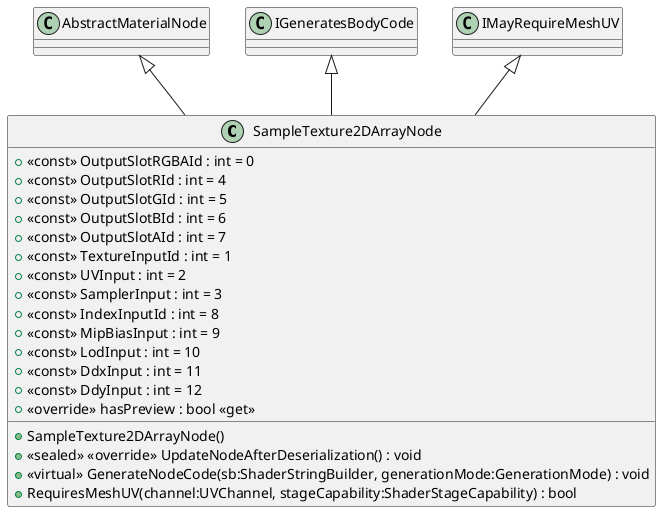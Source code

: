 @startuml
class SampleTexture2DArrayNode {
    + <<const>> OutputSlotRGBAId : int = 0
    + <<const>> OutputSlotRId : int = 4
    + <<const>> OutputSlotGId : int = 5
    + <<const>> OutputSlotBId : int = 6
    + <<const>> OutputSlotAId : int = 7
    + <<const>> TextureInputId : int = 1
    + <<const>> UVInput : int = 2
    + <<const>> SamplerInput : int = 3
    + <<const>> IndexInputId : int = 8
    + <<const>> MipBiasInput : int = 9
    + <<const>> LodInput : int = 10
    + <<const>> DdxInput : int = 11
    + <<const>> DdyInput : int = 12
    + <<override>> hasPreview : bool <<get>>
    + SampleTexture2DArrayNode()
    + <<sealed>> <<override>> UpdateNodeAfterDeserialization() : void
    + <<virtual>> GenerateNodeCode(sb:ShaderStringBuilder, generationMode:GenerationMode) : void
    + RequiresMeshUV(channel:UVChannel, stageCapability:ShaderStageCapability) : bool
}
AbstractMaterialNode <|-- SampleTexture2DArrayNode
IGeneratesBodyCode <|-- SampleTexture2DArrayNode
IMayRequireMeshUV <|-- SampleTexture2DArrayNode
@enduml
